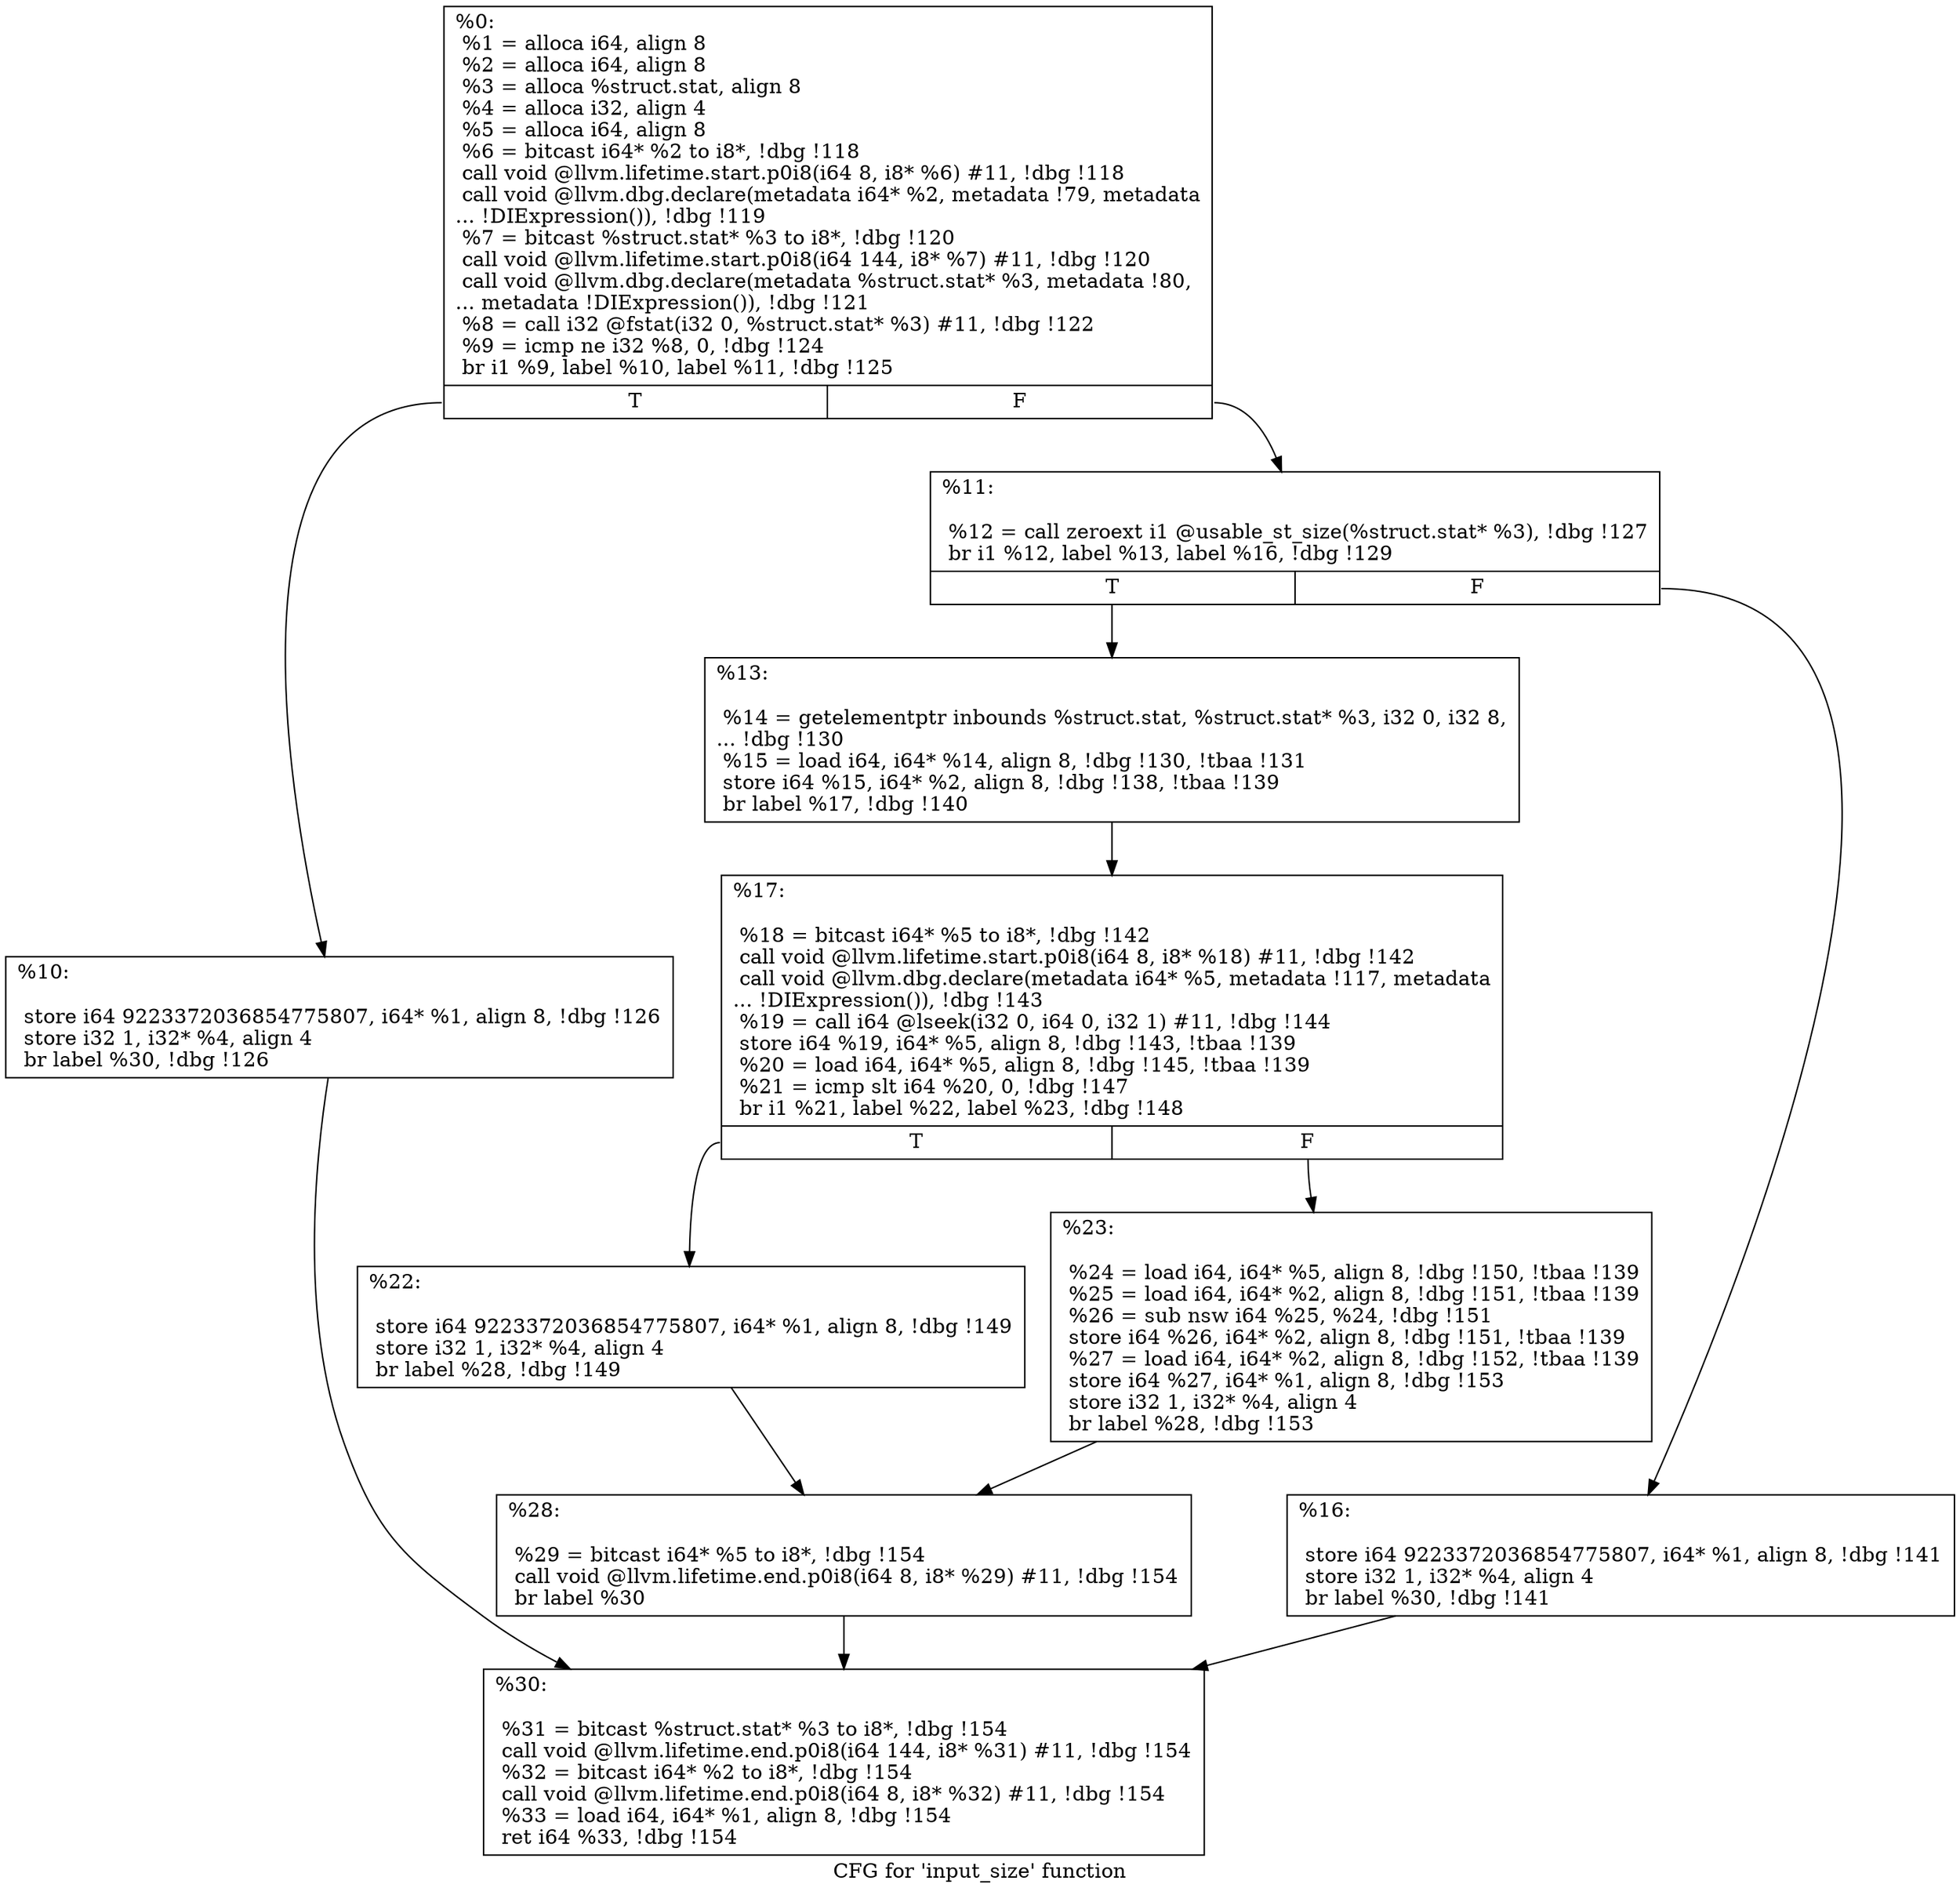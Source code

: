 digraph "CFG for 'input_size' function" {
	label="CFG for 'input_size' function";

	Node0xf3be50 [shape=record,label="{%0:\l  %1 = alloca i64, align 8\l  %2 = alloca i64, align 8\l  %3 = alloca %struct.stat, align 8\l  %4 = alloca i32, align 4\l  %5 = alloca i64, align 8\l  %6 = bitcast i64* %2 to i8*, !dbg !118\l  call void @llvm.lifetime.start.p0i8(i64 8, i8* %6) #11, !dbg !118\l  call void @llvm.dbg.declare(metadata i64* %2, metadata !79, metadata\l... !DIExpression()), !dbg !119\l  %7 = bitcast %struct.stat* %3 to i8*, !dbg !120\l  call void @llvm.lifetime.start.p0i8(i64 144, i8* %7) #11, !dbg !120\l  call void @llvm.dbg.declare(metadata %struct.stat* %3, metadata !80,\l... metadata !DIExpression()), !dbg !121\l  %8 = call i32 @fstat(i32 0, %struct.stat* %3) #11, !dbg !122\l  %9 = icmp ne i32 %8, 0, !dbg !124\l  br i1 %9, label %10, label %11, !dbg !125\l|{<s0>T|<s1>F}}"];
	Node0xf3be50:s0 -> Node0xf08830;
	Node0xf3be50:s1 -> Node0xf3f830;
	Node0xf08830 [shape=record,label="{%10:\l\l  store i64 9223372036854775807, i64* %1, align 8, !dbg !126\l  store i32 1, i32* %4, align 4\l  br label %30, !dbg !126\l}"];
	Node0xf08830 -> Node0xf3fa60;
	Node0xf3f830 [shape=record,label="{%11:\l\l  %12 = call zeroext i1 @usable_st_size(%struct.stat* %3), !dbg !127\l  br i1 %12, label %13, label %16, !dbg !129\l|{<s0>T|<s1>F}}"];
	Node0xf3f830:s0 -> Node0xf3f880;
	Node0xf3f830:s1 -> Node0xf3f8d0;
	Node0xf3f880 [shape=record,label="{%13:\l\l  %14 = getelementptr inbounds %struct.stat, %struct.stat* %3, i32 0, i32 8,\l... !dbg !130\l  %15 = load i64, i64* %14, align 8, !dbg !130, !tbaa !131\l  store i64 %15, i64* %2, align 8, !dbg !138, !tbaa !139\l  br label %17, !dbg !140\l}"];
	Node0xf3f880 -> Node0xf3f920;
	Node0xf3f8d0 [shape=record,label="{%16:\l\l  store i64 9223372036854775807, i64* %1, align 8, !dbg !141\l  store i32 1, i32* %4, align 4\l  br label %30, !dbg !141\l}"];
	Node0xf3f8d0 -> Node0xf3fa60;
	Node0xf3f920 [shape=record,label="{%17:\l\l  %18 = bitcast i64* %5 to i8*, !dbg !142\l  call void @llvm.lifetime.start.p0i8(i64 8, i8* %18) #11, !dbg !142\l  call void @llvm.dbg.declare(metadata i64* %5, metadata !117, metadata\l... !DIExpression()), !dbg !143\l  %19 = call i64 @lseek(i32 0, i64 0, i32 1) #11, !dbg !144\l  store i64 %19, i64* %5, align 8, !dbg !143, !tbaa !139\l  %20 = load i64, i64* %5, align 8, !dbg !145, !tbaa !139\l  %21 = icmp slt i64 %20, 0, !dbg !147\l  br i1 %21, label %22, label %23, !dbg !148\l|{<s0>T|<s1>F}}"];
	Node0xf3f920:s0 -> Node0xf3f970;
	Node0xf3f920:s1 -> Node0xf3f9c0;
	Node0xf3f970 [shape=record,label="{%22:\l\l  store i64 9223372036854775807, i64* %1, align 8, !dbg !149\l  store i32 1, i32* %4, align 4\l  br label %28, !dbg !149\l}"];
	Node0xf3f970 -> Node0xf3fa10;
	Node0xf3f9c0 [shape=record,label="{%23:\l\l  %24 = load i64, i64* %5, align 8, !dbg !150, !tbaa !139\l  %25 = load i64, i64* %2, align 8, !dbg !151, !tbaa !139\l  %26 = sub nsw i64 %25, %24, !dbg !151\l  store i64 %26, i64* %2, align 8, !dbg !151, !tbaa !139\l  %27 = load i64, i64* %2, align 8, !dbg !152, !tbaa !139\l  store i64 %27, i64* %1, align 8, !dbg !153\l  store i32 1, i32* %4, align 4\l  br label %28, !dbg !153\l}"];
	Node0xf3f9c0 -> Node0xf3fa10;
	Node0xf3fa10 [shape=record,label="{%28:\l\l  %29 = bitcast i64* %5 to i8*, !dbg !154\l  call void @llvm.lifetime.end.p0i8(i64 8, i8* %29) #11, !dbg !154\l  br label %30\l}"];
	Node0xf3fa10 -> Node0xf3fa60;
	Node0xf3fa60 [shape=record,label="{%30:\l\l  %31 = bitcast %struct.stat* %3 to i8*, !dbg !154\l  call void @llvm.lifetime.end.p0i8(i64 144, i8* %31) #11, !dbg !154\l  %32 = bitcast i64* %2 to i8*, !dbg !154\l  call void @llvm.lifetime.end.p0i8(i64 8, i8* %32) #11, !dbg !154\l  %33 = load i64, i64* %1, align 8, !dbg !154\l  ret i64 %33, !dbg !154\l}"];
}
